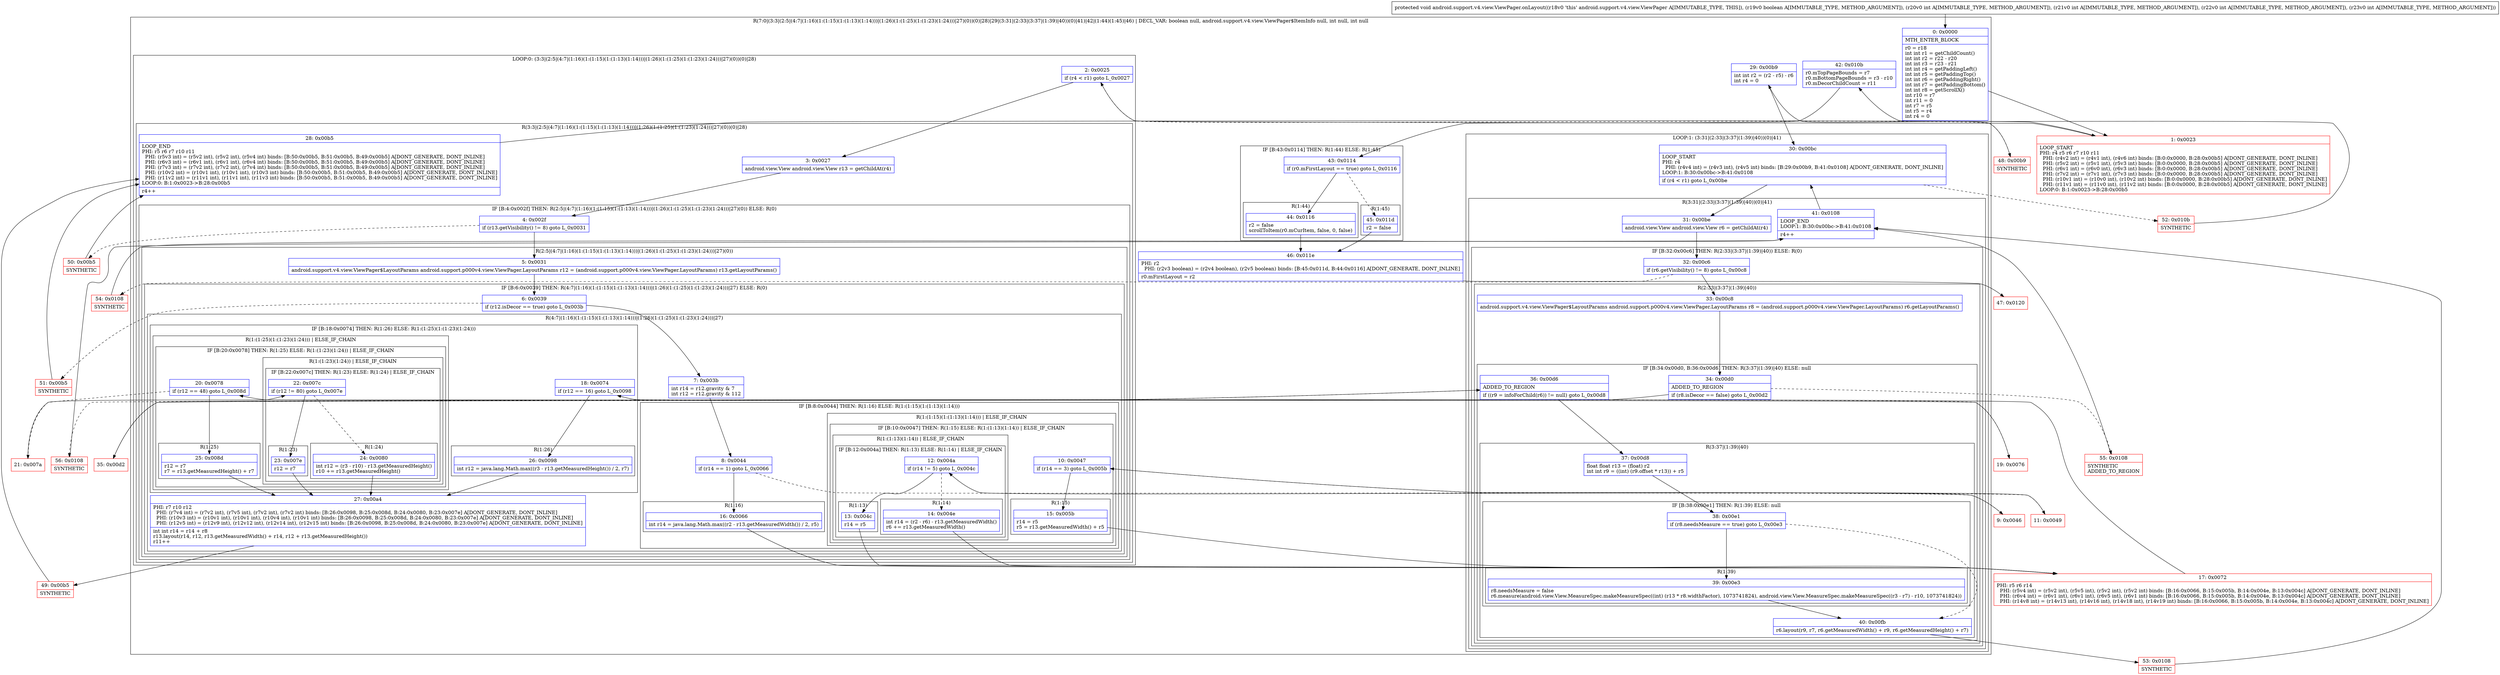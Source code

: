 digraph "CFG forandroid.support.v4.view.ViewPager.onLayout(ZIIII)V" {
subgraph cluster_Region_542370368 {
label = "R(7:0|(3:3|(2:5|(4:7|(1:16)(1:(1:15)(1:(1:13)(1:14)))|(1:26)(1:(1:25)(1:(1:23)(1:24)))|27)(0))(0)|28)|29|(3:31|(2:33|(3:37|(1:39)|40))(0)|41)|42|(1:44)(1:45)|46) | DECL_VAR: boolean null, android.support.v4.view.ViewPager$ItemInfo null, int null, int null\l";
node [shape=record,color=blue];
Node_0 [shape=record,label="{0\:\ 0x0000|MTH_ENTER_BLOCK\l|r0 = r18\lint int r1 = getChildCount()\lint int r2 = r22 \- r20\lint int r3 = r23 \- r21\lint int r4 = getPaddingLeft()\lint int r5 = getPaddingTop()\lint int r6 = getPaddingRight()\lint int r7 = getPaddingBottom()\lint int r8 = getScrollX()\lint r10 = r7\lint r11 = 0\lint r7 = r5\lint r5 = r4\lint r4 = 0\l}"];
subgraph cluster_LoopRegion_643394788 {
label = "LOOP:0: (3:3|(2:5|(4:7|(1:16)(1:(1:15)(1:(1:13)(1:14)))|(1:26)(1:(1:25)(1:(1:23)(1:24)))|27)(0))(0)|28)";
node [shape=record,color=blue];
Node_2 [shape=record,label="{2\:\ 0x0025|if (r4 \< r1) goto L_0x0027\l}"];
subgraph cluster_Region_1832964180 {
label = "R(3:3|(2:5|(4:7|(1:16)(1:(1:15)(1:(1:13)(1:14)))|(1:26)(1:(1:25)(1:(1:23)(1:24)))|27)(0))(0)|28)";
node [shape=record,color=blue];
Node_3 [shape=record,label="{3\:\ 0x0027|android.view.View android.view.View r13 = getChildAt(r4)\l}"];
subgraph cluster_IfRegion_375857201 {
label = "IF [B:4:0x002f] THEN: R(2:5|(4:7|(1:16)(1:(1:15)(1:(1:13)(1:14)))|(1:26)(1:(1:25)(1:(1:23)(1:24)))|27)(0)) ELSE: R(0)";
node [shape=record,color=blue];
Node_4 [shape=record,label="{4\:\ 0x002f|if (r13.getVisibility() != 8) goto L_0x0031\l}"];
subgraph cluster_Region_747579233 {
label = "R(2:5|(4:7|(1:16)(1:(1:15)(1:(1:13)(1:14)))|(1:26)(1:(1:25)(1:(1:23)(1:24)))|27)(0))";
node [shape=record,color=blue];
Node_5 [shape=record,label="{5\:\ 0x0031|android.support.v4.view.ViewPager$LayoutParams android.support.p000v4.view.ViewPager.LayoutParams r12 = (android.support.p000v4.view.ViewPager.LayoutParams) r13.getLayoutParams()\l}"];
subgraph cluster_IfRegion_1878299174 {
label = "IF [B:6:0x0039] THEN: R(4:7|(1:16)(1:(1:15)(1:(1:13)(1:14)))|(1:26)(1:(1:25)(1:(1:23)(1:24)))|27) ELSE: R(0)";
node [shape=record,color=blue];
Node_6 [shape=record,label="{6\:\ 0x0039|if (r12.isDecor == true) goto L_0x003b\l}"];
subgraph cluster_Region_1714525695 {
label = "R(4:7|(1:16)(1:(1:15)(1:(1:13)(1:14)))|(1:26)(1:(1:25)(1:(1:23)(1:24)))|27)";
node [shape=record,color=blue];
Node_7 [shape=record,label="{7\:\ 0x003b|int r14 = r12.gravity & 7\lint r12 = r12.gravity & 112\l}"];
subgraph cluster_IfRegion_1289678699 {
label = "IF [B:8:0x0044] THEN: R(1:16) ELSE: R(1:(1:15)(1:(1:13)(1:14)))";
node [shape=record,color=blue];
Node_8 [shape=record,label="{8\:\ 0x0044|if (r14 == 1) goto L_0x0066\l}"];
subgraph cluster_Region_1559453842 {
label = "R(1:16)";
node [shape=record,color=blue];
Node_16 [shape=record,label="{16\:\ 0x0066|int r14 = java.lang.Math.max((r2 \- r13.getMeasuredWidth()) \/ 2, r5)\l}"];
}
subgraph cluster_Region_384423117 {
label = "R(1:(1:15)(1:(1:13)(1:14))) | ELSE_IF_CHAIN\l";
node [shape=record,color=blue];
subgraph cluster_IfRegion_1662462057 {
label = "IF [B:10:0x0047] THEN: R(1:15) ELSE: R(1:(1:13)(1:14)) | ELSE_IF_CHAIN\l";
node [shape=record,color=blue];
Node_10 [shape=record,label="{10\:\ 0x0047|if (r14 == 3) goto L_0x005b\l}"];
subgraph cluster_Region_842215123 {
label = "R(1:15)";
node [shape=record,color=blue];
Node_15 [shape=record,label="{15\:\ 0x005b|r14 = r5\lr5 = r13.getMeasuredWidth() + r5\l}"];
}
subgraph cluster_Region_528886457 {
label = "R(1:(1:13)(1:14)) | ELSE_IF_CHAIN\l";
node [shape=record,color=blue];
subgraph cluster_IfRegion_913747781 {
label = "IF [B:12:0x004a] THEN: R(1:13) ELSE: R(1:14) | ELSE_IF_CHAIN\l";
node [shape=record,color=blue];
Node_12 [shape=record,label="{12\:\ 0x004a|if (r14 != 5) goto L_0x004c\l}"];
subgraph cluster_Region_70544255 {
label = "R(1:13)";
node [shape=record,color=blue];
Node_13 [shape=record,label="{13\:\ 0x004c|r14 = r5\l}"];
}
subgraph cluster_Region_1666023590 {
label = "R(1:14)";
node [shape=record,color=blue];
Node_14 [shape=record,label="{14\:\ 0x004e|int r14 = (r2 \- r6) \- r13.getMeasuredWidth()\lr6 += r13.getMeasuredWidth()\l}"];
}
}
}
}
}
}
subgraph cluster_IfRegion_2111335951 {
label = "IF [B:18:0x0074] THEN: R(1:26) ELSE: R(1:(1:25)(1:(1:23)(1:24)))";
node [shape=record,color=blue];
Node_18 [shape=record,label="{18\:\ 0x0074|if (r12 == 16) goto L_0x0098\l}"];
subgraph cluster_Region_236908135 {
label = "R(1:26)";
node [shape=record,color=blue];
Node_26 [shape=record,label="{26\:\ 0x0098|int r12 = java.lang.Math.max((r3 \- r13.getMeasuredHeight()) \/ 2, r7)\l}"];
}
subgraph cluster_Region_1030095978 {
label = "R(1:(1:25)(1:(1:23)(1:24))) | ELSE_IF_CHAIN\l";
node [shape=record,color=blue];
subgraph cluster_IfRegion_1187406696 {
label = "IF [B:20:0x0078] THEN: R(1:25) ELSE: R(1:(1:23)(1:24)) | ELSE_IF_CHAIN\l";
node [shape=record,color=blue];
Node_20 [shape=record,label="{20\:\ 0x0078|if (r12 == 48) goto L_0x008d\l}"];
subgraph cluster_Region_522527368 {
label = "R(1:25)";
node [shape=record,color=blue];
Node_25 [shape=record,label="{25\:\ 0x008d|r12 = r7\lr7 = r13.getMeasuredHeight() + r7\l}"];
}
subgraph cluster_Region_1803519728 {
label = "R(1:(1:23)(1:24)) | ELSE_IF_CHAIN\l";
node [shape=record,color=blue];
subgraph cluster_IfRegion_482893753 {
label = "IF [B:22:0x007c] THEN: R(1:23) ELSE: R(1:24) | ELSE_IF_CHAIN\l";
node [shape=record,color=blue];
Node_22 [shape=record,label="{22\:\ 0x007c|if (r12 != 80) goto L_0x007e\l}"];
subgraph cluster_Region_40726043 {
label = "R(1:23)";
node [shape=record,color=blue];
Node_23 [shape=record,label="{23\:\ 0x007e|r12 = r7\l}"];
}
subgraph cluster_Region_784757357 {
label = "R(1:24)";
node [shape=record,color=blue];
Node_24 [shape=record,label="{24\:\ 0x0080|int r12 = (r3 \- r10) \- r13.getMeasuredHeight()\lr10 += r13.getMeasuredHeight()\l}"];
}
}
}
}
}
}
Node_27 [shape=record,label="{27\:\ 0x00a4|PHI: r7 r10 r12 \l  PHI: (r7v4 int) = (r7v2 int), (r7v5 int), (r7v2 int), (r7v2 int) binds: [B:26:0x0098, B:25:0x008d, B:24:0x0080, B:23:0x007e] A[DONT_GENERATE, DONT_INLINE]\l  PHI: (r10v3 int) = (r10v1 int), (r10v1 int), (r10v4 int), (r10v1 int) binds: [B:26:0x0098, B:25:0x008d, B:24:0x0080, B:23:0x007e] A[DONT_GENERATE, DONT_INLINE]\l  PHI: (r12v5 int) = (r12v9 int), (r12v12 int), (r12v14 int), (r12v15 int) binds: [B:26:0x0098, B:25:0x008d, B:24:0x0080, B:23:0x007e] A[DONT_GENERATE, DONT_INLINE]\l|int int r14 = r14 + r8\lr13.layout(r14, r12, r13.getMeasuredWidth() + r14, r12 + r13.getMeasuredHeight())\lr11++\l}"];
}
subgraph cluster_Region_862480622 {
label = "R(0)";
node [shape=record,color=blue];
}
}
}
subgraph cluster_Region_496324568 {
label = "R(0)";
node [shape=record,color=blue];
}
}
Node_28 [shape=record,label="{28\:\ 0x00b5|LOOP_END\lPHI: r5 r6 r7 r10 r11 \l  PHI: (r5v3 int) = (r5v2 int), (r5v2 int), (r5v4 int) binds: [B:50:0x00b5, B:51:0x00b5, B:49:0x00b5] A[DONT_GENERATE, DONT_INLINE]\l  PHI: (r6v3 int) = (r6v1 int), (r6v1 int), (r6v4 int) binds: [B:50:0x00b5, B:51:0x00b5, B:49:0x00b5] A[DONT_GENERATE, DONT_INLINE]\l  PHI: (r7v3 int) = (r7v2 int), (r7v2 int), (r7v4 int) binds: [B:50:0x00b5, B:51:0x00b5, B:49:0x00b5] A[DONT_GENERATE, DONT_INLINE]\l  PHI: (r10v2 int) = (r10v1 int), (r10v1 int), (r10v3 int) binds: [B:50:0x00b5, B:51:0x00b5, B:49:0x00b5] A[DONT_GENERATE, DONT_INLINE]\l  PHI: (r11v2 int) = (r11v1 int), (r11v1 int), (r11v3 int) binds: [B:50:0x00b5, B:51:0x00b5, B:49:0x00b5] A[DONT_GENERATE, DONT_INLINE]\lLOOP:0: B:1:0x0023\-\>B:28:0x00b5\l|r4++\l}"];
}
}
Node_29 [shape=record,label="{29\:\ 0x00b9|int int r2 = (r2 \- r5) \- r6\lint r4 = 0\l}"];
subgraph cluster_LoopRegion_684791100 {
label = "LOOP:1: (3:31|(2:33|(3:37|(1:39)|40))(0)|41)";
node [shape=record,color=blue];
Node_30 [shape=record,label="{30\:\ 0x00bc|LOOP_START\lPHI: r4 \l  PHI: (r4v4 int) = (r4v3 int), (r4v5 int) binds: [B:29:0x00b9, B:41:0x0108] A[DONT_GENERATE, DONT_INLINE]\lLOOP:1: B:30:0x00bc\-\>B:41:0x0108\l|if (r4 \< r1) goto L_0x00be\l}"];
subgraph cluster_Region_198420011 {
label = "R(3:31|(2:33|(3:37|(1:39)|40))(0)|41)";
node [shape=record,color=blue];
Node_31 [shape=record,label="{31\:\ 0x00be|android.view.View android.view.View r6 = getChildAt(r4)\l}"];
subgraph cluster_IfRegion_1826360853 {
label = "IF [B:32:0x00c6] THEN: R(2:33|(3:37|(1:39)|40)) ELSE: R(0)";
node [shape=record,color=blue];
Node_32 [shape=record,label="{32\:\ 0x00c6|if (r6.getVisibility() != 8) goto L_0x00c8\l}"];
subgraph cluster_Region_2049449819 {
label = "R(2:33|(3:37|(1:39)|40))";
node [shape=record,color=blue];
Node_33 [shape=record,label="{33\:\ 0x00c8|android.support.v4.view.ViewPager$LayoutParams android.support.p000v4.view.ViewPager.LayoutParams r8 = (android.support.p000v4.view.ViewPager.LayoutParams) r6.getLayoutParams()\l}"];
subgraph cluster_IfRegion_821979342 {
label = "IF [B:34:0x00d0, B:36:0x00d6] THEN: R(3:37|(1:39)|40) ELSE: null";
node [shape=record,color=blue];
Node_34 [shape=record,label="{34\:\ 0x00d0|ADDED_TO_REGION\l|if (r8.isDecor == false) goto L_0x00d2\l}"];
Node_36 [shape=record,label="{36\:\ 0x00d6|ADDED_TO_REGION\l|if ((r9 = infoForChild(r6)) != null) goto L_0x00d8\l}"];
subgraph cluster_Region_1481102921 {
label = "R(3:37|(1:39)|40)";
node [shape=record,color=blue];
Node_37 [shape=record,label="{37\:\ 0x00d8|float float r13 = (float) r2\lint int r9 = ((int) (r9.offset * r13)) + r5\l}"];
subgraph cluster_IfRegion_440871370 {
label = "IF [B:38:0x00e1] THEN: R(1:39) ELSE: null";
node [shape=record,color=blue];
Node_38 [shape=record,label="{38\:\ 0x00e1|if (r8.needsMeasure == true) goto L_0x00e3\l}"];
subgraph cluster_Region_1777758423 {
label = "R(1:39)";
node [shape=record,color=blue];
Node_39 [shape=record,label="{39\:\ 0x00e3|r8.needsMeasure = false\lr6.measure(android.view.View.MeasureSpec.makeMeasureSpec((int) (r13 * r8.widthFactor), 1073741824), android.view.View.MeasureSpec.makeMeasureSpec((r3 \- r7) \- r10, 1073741824))\l}"];
}
}
Node_40 [shape=record,label="{40\:\ 0x00fb|r6.layout(r9, r7, r6.getMeasuredWidth() + r9, r6.getMeasuredHeight() + r7)\l}"];
}
}
}
subgraph cluster_Region_282938708 {
label = "R(0)";
node [shape=record,color=blue];
}
}
Node_41 [shape=record,label="{41\:\ 0x0108|LOOP_END\lLOOP:1: B:30:0x00bc\-\>B:41:0x0108\l|r4++\l}"];
}
}
Node_42 [shape=record,label="{42\:\ 0x010b|r0.mTopPageBounds = r7\lr0.mBottomPageBounds = r3 \- r10\lr0.mDecorChildCount = r11\l}"];
subgraph cluster_IfRegion_125964729 {
label = "IF [B:43:0x0114] THEN: R(1:44) ELSE: R(1:45)";
node [shape=record,color=blue];
Node_43 [shape=record,label="{43\:\ 0x0114|if (r0.mFirstLayout == true) goto L_0x0116\l}"];
subgraph cluster_Region_133541071 {
label = "R(1:44)";
node [shape=record,color=blue];
Node_44 [shape=record,label="{44\:\ 0x0116|r2 = false\lscrollToItem(r0.mCurItem, false, 0, false)\l}"];
}
subgraph cluster_Region_549274676 {
label = "R(1:45)";
node [shape=record,color=blue];
Node_45 [shape=record,label="{45\:\ 0x011d|r2 = false\l}"];
}
}
Node_46 [shape=record,label="{46\:\ 0x011e|PHI: r2 \l  PHI: (r2v3 boolean) = (r2v4 boolean), (r2v5 boolean) binds: [B:45:0x011d, B:44:0x0116] A[DONT_GENERATE, DONT_INLINE]\l|r0.mFirstLayout = r2\l}"];
}
Node_1 [shape=record,color=red,label="{1\:\ 0x0023|LOOP_START\lPHI: r4 r5 r6 r7 r10 r11 \l  PHI: (r4v2 int) = (r4v1 int), (r4v6 int) binds: [B:0:0x0000, B:28:0x00b5] A[DONT_GENERATE, DONT_INLINE]\l  PHI: (r5v2 int) = (r5v1 int), (r5v3 int) binds: [B:0:0x0000, B:28:0x00b5] A[DONT_GENERATE, DONT_INLINE]\l  PHI: (r6v1 int) = (r6v0 int), (r6v3 int) binds: [B:0:0x0000, B:28:0x00b5] A[DONT_GENERATE, DONT_INLINE]\l  PHI: (r7v2 int) = (r7v1 int), (r7v3 int) binds: [B:0:0x0000, B:28:0x00b5] A[DONT_GENERATE, DONT_INLINE]\l  PHI: (r10v1 int) = (r10v0 int), (r10v2 int) binds: [B:0:0x0000, B:28:0x00b5] A[DONT_GENERATE, DONT_INLINE]\l  PHI: (r11v1 int) = (r11v0 int), (r11v2 int) binds: [B:0:0x0000, B:28:0x00b5] A[DONT_GENERATE, DONT_INLINE]\lLOOP:0: B:1:0x0023\-\>B:28:0x00b5\l}"];
Node_9 [shape=record,color=red,label="{9\:\ 0x0046}"];
Node_11 [shape=record,color=red,label="{11\:\ 0x0049}"];
Node_17 [shape=record,color=red,label="{17\:\ 0x0072|PHI: r5 r6 r14 \l  PHI: (r5v4 int) = (r5v2 int), (r5v5 int), (r5v2 int), (r5v2 int) binds: [B:16:0x0066, B:15:0x005b, B:14:0x004e, B:13:0x004c] A[DONT_GENERATE, DONT_INLINE]\l  PHI: (r6v4 int) = (r6v1 int), (r6v1 int), (r6v5 int), (r6v1 int) binds: [B:16:0x0066, B:15:0x005b, B:14:0x004e, B:13:0x004c] A[DONT_GENERATE, DONT_INLINE]\l  PHI: (r14v8 int) = (r14v13 int), (r14v16 int), (r14v18 int), (r14v19 int) binds: [B:16:0x0066, B:15:0x005b, B:14:0x004e, B:13:0x004c] A[DONT_GENERATE, DONT_INLINE]\l}"];
Node_19 [shape=record,color=red,label="{19\:\ 0x0076}"];
Node_21 [shape=record,color=red,label="{21\:\ 0x007a}"];
Node_35 [shape=record,color=red,label="{35\:\ 0x00d2}"];
Node_47 [shape=record,color=red,label="{47\:\ 0x0120}"];
Node_48 [shape=record,color=red,label="{48\:\ 0x00b9|SYNTHETIC\l}"];
Node_49 [shape=record,color=red,label="{49\:\ 0x00b5|SYNTHETIC\l}"];
Node_50 [shape=record,color=red,label="{50\:\ 0x00b5|SYNTHETIC\l}"];
Node_51 [shape=record,color=red,label="{51\:\ 0x00b5|SYNTHETIC\l}"];
Node_52 [shape=record,color=red,label="{52\:\ 0x010b|SYNTHETIC\l}"];
Node_53 [shape=record,color=red,label="{53\:\ 0x0108|SYNTHETIC\l}"];
Node_54 [shape=record,color=red,label="{54\:\ 0x0108|SYNTHETIC\l}"];
Node_55 [shape=record,color=red,label="{55\:\ 0x0108|SYNTHETIC\lADDED_TO_REGION\l}"];
Node_56 [shape=record,color=red,label="{56\:\ 0x0108|SYNTHETIC\l}"];
MethodNode[shape=record,label="{protected void android.support.v4.view.ViewPager.onLayout((r18v0 'this' android.support.v4.view.ViewPager A[IMMUTABLE_TYPE, THIS]), (r19v0 boolean A[IMMUTABLE_TYPE, METHOD_ARGUMENT]), (r20v0 int A[IMMUTABLE_TYPE, METHOD_ARGUMENT]), (r21v0 int A[IMMUTABLE_TYPE, METHOD_ARGUMENT]), (r22v0 int A[IMMUTABLE_TYPE, METHOD_ARGUMENT]), (r23v0 int A[IMMUTABLE_TYPE, METHOD_ARGUMENT])) }"];
MethodNode -> Node_0;
Node_0 -> Node_1;
Node_2 -> Node_3;
Node_2 -> Node_48[style=dashed];
Node_3 -> Node_4;
Node_4 -> Node_5;
Node_4 -> Node_50[style=dashed];
Node_5 -> Node_6;
Node_6 -> Node_7;
Node_6 -> Node_51[style=dashed];
Node_7 -> Node_8;
Node_8 -> Node_9[style=dashed];
Node_8 -> Node_16;
Node_16 -> Node_17;
Node_10 -> Node_11[style=dashed];
Node_10 -> Node_15;
Node_15 -> Node_17;
Node_12 -> Node_13;
Node_12 -> Node_14[style=dashed];
Node_13 -> Node_17;
Node_14 -> Node_17;
Node_18 -> Node_19[style=dashed];
Node_18 -> Node_26;
Node_26 -> Node_27;
Node_20 -> Node_21[style=dashed];
Node_20 -> Node_25;
Node_25 -> Node_27;
Node_22 -> Node_23;
Node_22 -> Node_24[style=dashed];
Node_23 -> Node_27;
Node_24 -> Node_27;
Node_27 -> Node_49;
Node_28 -> Node_1;
Node_29 -> Node_30;
Node_30 -> Node_31;
Node_30 -> Node_52[style=dashed];
Node_31 -> Node_32;
Node_32 -> Node_33;
Node_32 -> Node_54[style=dashed];
Node_33 -> Node_34;
Node_34 -> Node_35;
Node_34 -> Node_55[style=dashed];
Node_36 -> Node_37;
Node_36 -> Node_56[style=dashed];
Node_37 -> Node_38;
Node_38 -> Node_39;
Node_38 -> Node_40[style=dashed];
Node_39 -> Node_40;
Node_40 -> Node_53;
Node_41 -> Node_30;
Node_42 -> Node_43;
Node_43 -> Node_44;
Node_43 -> Node_45[style=dashed];
Node_44 -> Node_46;
Node_45 -> Node_46;
Node_46 -> Node_47;
Node_1 -> Node_2;
Node_9 -> Node_10;
Node_11 -> Node_12;
Node_17 -> Node_18;
Node_19 -> Node_20;
Node_21 -> Node_22;
Node_35 -> Node_36;
Node_48 -> Node_29;
Node_49 -> Node_28;
Node_50 -> Node_28;
Node_51 -> Node_28;
Node_52 -> Node_42;
Node_53 -> Node_41;
Node_54 -> Node_41;
Node_55 -> Node_41;
Node_56 -> Node_41;
}

